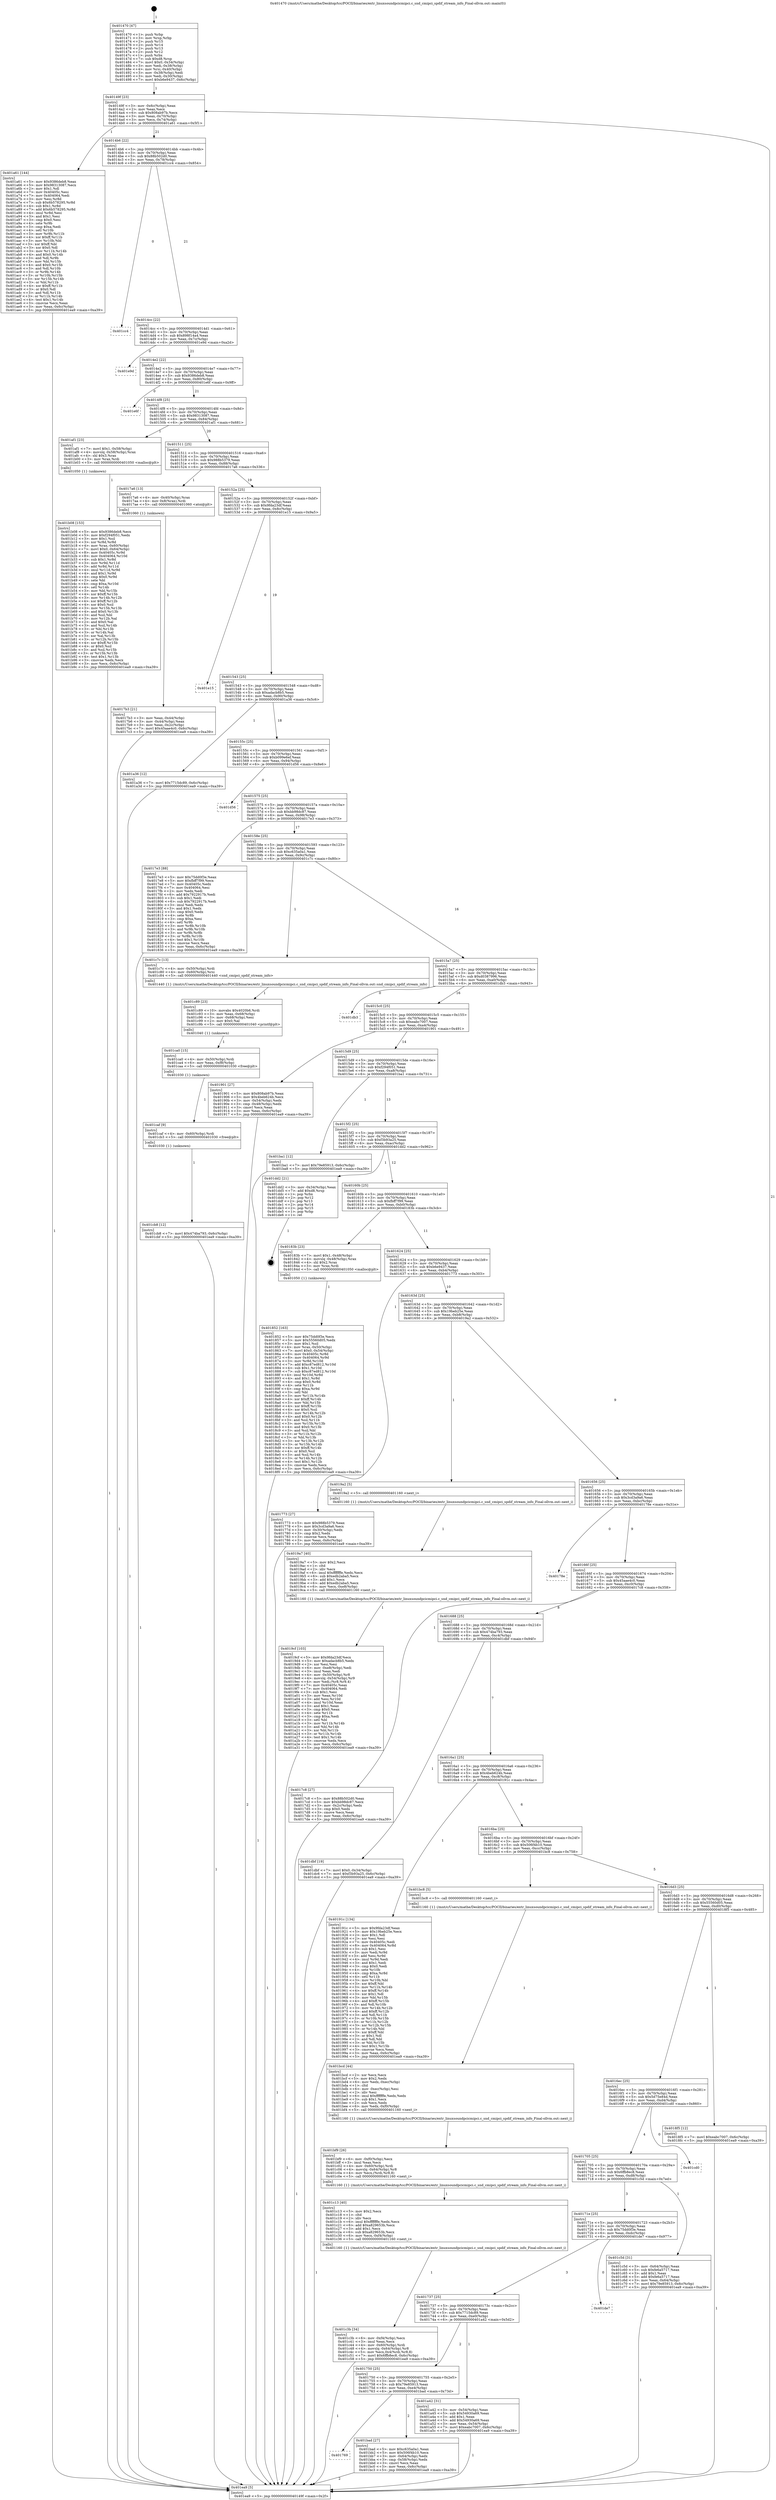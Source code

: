 digraph "0x401470" {
  label = "0x401470 (/mnt/c/Users/mathe/Desktop/tcc/POCII/binaries/extr_linuxsoundpcicmipci.c_snd_cmipci_spdif_stream_info_Final-ollvm.out::main(0))"
  labelloc = "t"
  node[shape=record]

  Entry [label="",width=0.3,height=0.3,shape=circle,fillcolor=black,style=filled]
  "0x40149f" [label="{
     0x40149f [23]\l
     | [instrs]\l
     &nbsp;&nbsp;0x40149f \<+3\>: mov -0x6c(%rbp),%eax\l
     &nbsp;&nbsp;0x4014a2 \<+2\>: mov %eax,%ecx\l
     &nbsp;&nbsp;0x4014a4 \<+6\>: sub $0x808ab97b,%ecx\l
     &nbsp;&nbsp;0x4014aa \<+3\>: mov %eax,-0x70(%rbp)\l
     &nbsp;&nbsp;0x4014ad \<+3\>: mov %ecx,-0x74(%rbp)\l
     &nbsp;&nbsp;0x4014b0 \<+6\>: je 0000000000401a61 \<main+0x5f1\>\l
  }"]
  "0x401a61" [label="{
     0x401a61 [144]\l
     | [instrs]\l
     &nbsp;&nbsp;0x401a61 \<+5\>: mov $0x9386deb8,%eax\l
     &nbsp;&nbsp;0x401a66 \<+5\>: mov $0x98313087,%ecx\l
     &nbsp;&nbsp;0x401a6b \<+2\>: mov $0x1,%dl\l
     &nbsp;&nbsp;0x401a6d \<+7\>: mov 0x40405c,%esi\l
     &nbsp;&nbsp;0x401a74 \<+7\>: mov 0x404064,%edi\l
     &nbsp;&nbsp;0x401a7b \<+3\>: mov %esi,%r8d\l
     &nbsp;&nbsp;0x401a7e \<+7\>: sub $0x6b578295,%r8d\l
     &nbsp;&nbsp;0x401a85 \<+4\>: sub $0x1,%r8d\l
     &nbsp;&nbsp;0x401a89 \<+7\>: add $0x6b578295,%r8d\l
     &nbsp;&nbsp;0x401a90 \<+4\>: imul %r8d,%esi\l
     &nbsp;&nbsp;0x401a94 \<+3\>: and $0x1,%esi\l
     &nbsp;&nbsp;0x401a97 \<+3\>: cmp $0x0,%esi\l
     &nbsp;&nbsp;0x401a9a \<+4\>: sete %r9b\l
     &nbsp;&nbsp;0x401a9e \<+3\>: cmp $0xa,%edi\l
     &nbsp;&nbsp;0x401aa1 \<+4\>: setl %r10b\l
     &nbsp;&nbsp;0x401aa5 \<+3\>: mov %r9b,%r11b\l
     &nbsp;&nbsp;0x401aa8 \<+4\>: xor $0xff,%r11b\l
     &nbsp;&nbsp;0x401aac \<+3\>: mov %r10b,%bl\l
     &nbsp;&nbsp;0x401aaf \<+3\>: xor $0xff,%bl\l
     &nbsp;&nbsp;0x401ab2 \<+3\>: xor $0x0,%dl\l
     &nbsp;&nbsp;0x401ab5 \<+3\>: mov %r11b,%r14b\l
     &nbsp;&nbsp;0x401ab8 \<+4\>: and $0x0,%r14b\l
     &nbsp;&nbsp;0x401abc \<+3\>: and %dl,%r9b\l
     &nbsp;&nbsp;0x401abf \<+3\>: mov %bl,%r15b\l
     &nbsp;&nbsp;0x401ac2 \<+4\>: and $0x0,%r15b\l
     &nbsp;&nbsp;0x401ac6 \<+3\>: and %dl,%r10b\l
     &nbsp;&nbsp;0x401ac9 \<+3\>: or %r9b,%r14b\l
     &nbsp;&nbsp;0x401acc \<+3\>: or %r10b,%r15b\l
     &nbsp;&nbsp;0x401acf \<+3\>: xor %r15b,%r14b\l
     &nbsp;&nbsp;0x401ad2 \<+3\>: or %bl,%r11b\l
     &nbsp;&nbsp;0x401ad5 \<+4\>: xor $0xff,%r11b\l
     &nbsp;&nbsp;0x401ad9 \<+3\>: or $0x0,%dl\l
     &nbsp;&nbsp;0x401adc \<+3\>: and %dl,%r11b\l
     &nbsp;&nbsp;0x401adf \<+3\>: or %r11b,%r14b\l
     &nbsp;&nbsp;0x401ae2 \<+4\>: test $0x1,%r14b\l
     &nbsp;&nbsp;0x401ae6 \<+3\>: cmovne %ecx,%eax\l
     &nbsp;&nbsp;0x401ae9 \<+3\>: mov %eax,-0x6c(%rbp)\l
     &nbsp;&nbsp;0x401aec \<+5\>: jmp 0000000000401ea9 \<main+0xa39\>\l
  }"]
  "0x4014b6" [label="{
     0x4014b6 [22]\l
     | [instrs]\l
     &nbsp;&nbsp;0x4014b6 \<+5\>: jmp 00000000004014bb \<main+0x4b\>\l
     &nbsp;&nbsp;0x4014bb \<+3\>: mov -0x70(%rbp),%eax\l
     &nbsp;&nbsp;0x4014be \<+5\>: sub $0x88b502d0,%eax\l
     &nbsp;&nbsp;0x4014c3 \<+3\>: mov %eax,-0x78(%rbp)\l
     &nbsp;&nbsp;0x4014c6 \<+6\>: je 0000000000401cc4 \<main+0x854\>\l
  }"]
  Exit [label="",width=0.3,height=0.3,shape=circle,fillcolor=black,style=filled,peripheries=2]
  "0x401cc4" [label="{
     0x401cc4\l
  }", style=dashed]
  "0x4014cc" [label="{
     0x4014cc [22]\l
     | [instrs]\l
     &nbsp;&nbsp;0x4014cc \<+5\>: jmp 00000000004014d1 \<main+0x61\>\l
     &nbsp;&nbsp;0x4014d1 \<+3\>: mov -0x70(%rbp),%eax\l
     &nbsp;&nbsp;0x4014d4 \<+5\>: sub $0x898f14a4,%eax\l
     &nbsp;&nbsp;0x4014d9 \<+3\>: mov %eax,-0x7c(%rbp)\l
     &nbsp;&nbsp;0x4014dc \<+6\>: je 0000000000401e9d \<main+0xa2d\>\l
  }"]
  "0x401cb8" [label="{
     0x401cb8 [12]\l
     | [instrs]\l
     &nbsp;&nbsp;0x401cb8 \<+7\>: movl $0x474ba793,-0x6c(%rbp)\l
     &nbsp;&nbsp;0x401cbf \<+5\>: jmp 0000000000401ea9 \<main+0xa39\>\l
  }"]
  "0x401e9d" [label="{
     0x401e9d\l
  }", style=dashed]
  "0x4014e2" [label="{
     0x4014e2 [22]\l
     | [instrs]\l
     &nbsp;&nbsp;0x4014e2 \<+5\>: jmp 00000000004014e7 \<main+0x77\>\l
     &nbsp;&nbsp;0x4014e7 \<+3\>: mov -0x70(%rbp),%eax\l
     &nbsp;&nbsp;0x4014ea \<+5\>: sub $0x9386deb8,%eax\l
     &nbsp;&nbsp;0x4014ef \<+3\>: mov %eax,-0x80(%rbp)\l
     &nbsp;&nbsp;0x4014f2 \<+6\>: je 0000000000401e6f \<main+0x9ff\>\l
  }"]
  "0x401caf" [label="{
     0x401caf [9]\l
     | [instrs]\l
     &nbsp;&nbsp;0x401caf \<+4\>: mov -0x60(%rbp),%rdi\l
     &nbsp;&nbsp;0x401cb3 \<+5\>: call 0000000000401030 \<free@plt\>\l
     | [calls]\l
     &nbsp;&nbsp;0x401030 \{1\} (unknown)\l
  }"]
  "0x401e6f" [label="{
     0x401e6f\l
  }", style=dashed]
  "0x4014f8" [label="{
     0x4014f8 [25]\l
     | [instrs]\l
     &nbsp;&nbsp;0x4014f8 \<+5\>: jmp 00000000004014fd \<main+0x8d\>\l
     &nbsp;&nbsp;0x4014fd \<+3\>: mov -0x70(%rbp),%eax\l
     &nbsp;&nbsp;0x401500 \<+5\>: sub $0x98313087,%eax\l
     &nbsp;&nbsp;0x401505 \<+6\>: mov %eax,-0x84(%rbp)\l
     &nbsp;&nbsp;0x40150b \<+6\>: je 0000000000401af1 \<main+0x681\>\l
  }"]
  "0x401ca0" [label="{
     0x401ca0 [15]\l
     | [instrs]\l
     &nbsp;&nbsp;0x401ca0 \<+4\>: mov -0x50(%rbp),%rdi\l
     &nbsp;&nbsp;0x401ca4 \<+6\>: mov %eax,-0xf8(%rbp)\l
     &nbsp;&nbsp;0x401caa \<+5\>: call 0000000000401030 \<free@plt\>\l
     | [calls]\l
     &nbsp;&nbsp;0x401030 \{1\} (unknown)\l
  }"]
  "0x401af1" [label="{
     0x401af1 [23]\l
     | [instrs]\l
     &nbsp;&nbsp;0x401af1 \<+7\>: movl $0x1,-0x58(%rbp)\l
     &nbsp;&nbsp;0x401af8 \<+4\>: movslq -0x58(%rbp),%rax\l
     &nbsp;&nbsp;0x401afc \<+4\>: shl $0x3,%rax\l
     &nbsp;&nbsp;0x401b00 \<+3\>: mov %rax,%rdi\l
     &nbsp;&nbsp;0x401b03 \<+5\>: call 0000000000401050 \<malloc@plt\>\l
     | [calls]\l
     &nbsp;&nbsp;0x401050 \{1\} (unknown)\l
  }"]
  "0x401511" [label="{
     0x401511 [25]\l
     | [instrs]\l
     &nbsp;&nbsp;0x401511 \<+5\>: jmp 0000000000401516 \<main+0xa6\>\l
     &nbsp;&nbsp;0x401516 \<+3\>: mov -0x70(%rbp),%eax\l
     &nbsp;&nbsp;0x401519 \<+5\>: sub $0x988b5379,%eax\l
     &nbsp;&nbsp;0x40151e \<+6\>: mov %eax,-0x88(%rbp)\l
     &nbsp;&nbsp;0x401524 \<+6\>: je 00000000004017a6 \<main+0x336\>\l
  }"]
  "0x401c89" [label="{
     0x401c89 [23]\l
     | [instrs]\l
     &nbsp;&nbsp;0x401c89 \<+10\>: movabs $0x4020b6,%rdi\l
     &nbsp;&nbsp;0x401c93 \<+3\>: mov %eax,-0x68(%rbp)\l
     &nbsp;&nbsp;0x401c96 \<+3\>: mov -0x68(%rbp),%esi\l
     &nbsp;&nbsp;0x401c99 \<+2\>: mov $0x0,%al\l
     &nbsp;&nbsp;0x401c9b \<+5\>: call 0000000000401040 \<printf@plt\>\l
     | [calls]\l
     &nbsp;&nbsp;0x401040 \{1\} (unknown)\l
  }"]
  "0x4017a6" [label="{
     0x4017a6 [13]\l
     | [instrs]\l
     &nbsp;&nbsp;0x4017a6 \<+4\>: mov -0x40(%rbp),%rax\l
     &nbsp;&nbsp;0x4017aa \<+4\>: mov 0x8(%rax),%rdi\l
     &nbsp;&nbsp;0x4017ae \<+5\>: call 0000000000401060 \<atoi@plt\>\l
     | [calls]\l
     &nbsp;&nbsp;0x401060 \{1\} (unknown)\l
  }"]
  "0x40152a" [label="{
     0x40152a [25]\l
     | [instrs]\l
     &nbsp;&nbsp;0x40152a \<+5\>: jmp 000000000040152f \<main+0xbf\>\l
     &nbsp;&nbsp;0x40152f \<+3\>: mov -0x70(%rbp),%eax\l
     &nbsp;&nbsp;0x401532 \<+5\>: sub $0x9fda23df,%eax\l
     &nbsp;&nbsp;0x401537 \<+6\>: mov %eax,-0x8c(%rbp)\l
     &nbsp;&nbsp;0x40153d \<+6\>: je 0000000000401e15 \<main+0x9a5\>\l
  }"]
  "0x401c3b" [label="{
     0x401c3b [34]\l
     | [instrs]\l
     &nbsp;&nbsp;0x401c3b \<+6\>: mov -0xf4(%rbp),%ecx\l
     &nbsp;&nbsp;0x401c41 \<+3\>: imul %eax,%ecx\l
     &nbsp;&nbsp;0x401c44 \<+4\>: mov -0x60(%rbp),%rdi\l
     &nbsp;&nbsp;0x401c48 \<+4\>: movslq -0x64(%rbp),%r8\l
     &nbsp;&nbsp;0x401c4c \<+5\>: mov %ecx,0x4(%rdi,%r8,8)\l
     &nbsp;&nbsp;0x401c51 \<+7\>: movl $0x6ffb8ec8,-0x6c(%rbp)\l
     &nbsp;&nbsp;0x401c58 \<+5\>: jmp 0000000000401ea9 \<main+0xa39\>\l
  }"]
  "0x401e15" [label="{
     0x401e15\l
  }", style=dashed]
  "0x401543" [label="{
     0x401543 [25]\l
     | [instrs]\l
     &nbsp;&nbsp;0x401543 \<+5\>: jmp 0000000000401548 \<main+0xd8\>\l
     &nbsp;&nbsp;0x401548 \<+3\>: mov -0x70(%rbp),%eax\l
     &nbsp;&nbsp;0x40154b \<+5\>: sub $0xadacb8b5,%eax\l
     &nbsp;&nbsp;0x401550 \<+6\>: mov %eax,-0x90(%rbp)\l
     &nbsp;&nbsp;0x401556 \<+6\>: je 0000000000401a36 \<main+0x5c6\>\l
  }"]
  "0x401c13" [label="{
     0x401c13 [40]\l
     | [instrs]\l
     &nbsp;&nbsp;0x401c13 \<+5\>: mov $0x2,%ecx\l
     &nbsp;&nbsp;0x401c18 \<+1\>: cltd\l
     &nbsp;&nbsp;0x401c19 \<+2\>: idiv %ecx\l
     &nbsp;&nbsp;0x401c1b \<+6\>: imul $0xfffffffe,%edx,%ecx\l
     &nbsp;&nbsp;0x401c21 \<+6\>: add $0xa829653b,%ecx\l
     &nbsp;&nbsp;0x401c27 \<+3\>: add $0x1,%ecx\l
     &nbsp;&nbsp;0x401c2a \<+6\>: sub $0xa829653b,%ecx\l
     &nbsp;&nbsp;0x401c30 \<+6\>: mov %ecx,-0xf4(%rbp)\l
     &nbsp;&nbsp;0x401c36 \<+5\>: call 0000000000401160 \<next_i\>\l
     | [calls]\l
     &nbsp;&nbsp;0x401160 \{1\} (/mnt/c/Users/mathe/Desktop/tcc/POCII/binaries/extr_linuxsoundpcicmipci.c_snd_cmipci_spdif_stream_info_Final-ollvm.out::next_i)\l
  }"]
  "0x401a36" [label="{
     0x401a36 [12]\l
     | [instrs]\l
     &nbsp;&nbsp;0x401a36 \<+7\>: movl $0x7715dc89,-0x6c(%rbp)\l
     &nbsp;&nbsp;0x401a3d \<+5\>: jmp 0000000000401ea9 \<main+0xa39\>\l
  }"]
  "0x40155c" [label="{
     0x40155c [25]\l
     | [instrs]\l
     &nbsp;&nbsp;0x40155c \<+5\>: jmp 0000000000401561 \<main+0xf1\>\l
     &nbsp;&nbsp;0x401561 \<+3\>: mov -0x70(%rbp),%eax\l
     &nbsp;&nbsp;0x401564 \<+5\>: sub $0xb099e6ef,%eax\l
     &nbsp;&nbsp;0x401569 \<+6\>: mov %eax,-0x94(%rbp)\l
     &nbsp;&nbsp;0x40156f \<+6\>: je 0000000000401d56 \<main+0x8e6\>\l
  }"]
  "0x401bf9" [label="{
     0x401bf9 [26]\l
     | [instrs]\l
     &nbsp;&nbsp;0x401bf9 \<+6\>: mov -0xf0(%rbp),%ecx\l
     &nbsp;&nbsp;0x401bff \<+3\>: imul %eax,%ecx\l
     &nbsp;&nbsp;0x401c02 \<+4\>: mov -0x60(%rbp),%rdi\l
     &nbsp;&nbsp;0x401c06 \<+4\>: movslq -0x64(%rbp),%r8\l
     &nbsp;&nbsp;0x401c0a \<+4\>: mov %ecx,(%rdi,%r8,8)\l
     &nbsp;&nbsp;0x401c0e \<+5\>: call 0000000000401160 \<next_i\>\l
     | [calls]\l
     &nbsp;&nbsp;0x401160 \{1\} (/mnt/c/Users/mathe/Desktop/tcc/POCII/binaries/extr_linuxsoundpcicmipci.c_snd_cmipci_spdif_stream_info_Final-ollvm.out::next_i)\l
  }"]
  "0x401d56" [label="{
     0x401d56\l
  }", style=dashed]
  "0x401575" [label="{
     0x401575 [25]\l
     | [instrs]\l
     &nbsp;&nbsp;0x401575 \<+5\>: jmp 000000000040157a \<main+0x10a\>\l
     &nbsp;&nbsp;0x40157a \<+3\>: mov -0x70(%rbp),%eax\l
     &nbsp;&nbsp;0x40157d \<+5\>: sub $0xbb98dc87,%eax\l
     &nbsp;&nbsp;0x401582 \<+6\>: mov %eax,-0x98(%rbp)\l
     &nbsp;&nbsp;0x401588 \<+6\>: je 00000000004017e3 \<main+0x373\>\l
  }"]
  "0x401bcd" [label="{
     0x401bcd [44]\l
     | [instrs]\l
     &nbsp;&nbsp;0x401bcd \<+2\>: xor %ecx,%ecx\l
     &nbsp;&nbsp;0x401bcf \<+5\>: mov $0x2,%edx\l
     &nbsp;&nbsp;0x401bd4 \<+6\>: mov %edx,-0xec(%rbp)\l
     &nbsp;&nbsp;0x401bda \<+1\>: cltd\l
     &nbsp;&nbsp;0x401bdb \<+6\>: mov -0xec(%rbp),%esi\l
     &nbsp;&nbsp;0x401be1 \<+2\>: idiv %esi\l
     &nbsp;&nbsp;0x401be3 \<+6\>: imul $0xfffffffe,%edx,%edx\l
     &nbsp;&nbsp;0x401be9 \<+3\>: sub $0x1,%ecx\l
     &nbsp;&nbsp;0x401bec \<+2\>: sub %ecx,%edx\l
     &nbsp;&nbsp;0x401bee \<+6\>: mov %edx,-0xf0(%rbp)\l
     &nbsp;&nbsp;0x401bf4 \<+5\>: call 0000000000401160 \<next_i\>\l
     | [calls]\l
     &nbsp;&nbsp;0x401160 \{1\} (/mnt/c/Users/mathe/Desktop/tcc/POCII/binaries/extr_linuxsoundpcicmipci.c_snd_cmipci_spdif_stream_info_Final-ollvm.out::next_i)\l
  }"]
  "0x4017e3" [label="{
     0x4017e3 [88]\l
     | [instrs]\l
     &nbsp;&nbsp;0x4017e3 \<+5\>: mov $0x75dd0f3e,%eax\l
     &nbsp;&nbsp;0x4017e8 \<+5\>: mov $0xfbff7f99,%ecx\l
     &nbsp;&nbsp;0x4017ed \<+7\>: mov 0x40405c,%edx\l
     &nbsp;&nbsp;0x4017f4 \<+7\>: mov 0x404064,%esi\l
     &nbsp;&nbsp;0x4017fb \<+2\>: mov %edx,%edi\l
     &nbsp;&nbsp;0x4017fd \<+6\>: add $0x7922917b,%edi\l
     &nbsp;&nbsp;0x401803 \<+3\>: sub $0x1,%edi\l
     &nbsp;&nbsp;0x401806 \<+6\>: sub $0x7922917b,%edi\l
     &nbsp;&nbsp;0x40180c \<+3\>: imul %edi,%edx\l
     &nbsp;&nbsp;0x40180f \<+3\>: and $0x1,%edx\l
     &nbsp;&nbsp;0x401812 \<+3\>: cmp $0x0,%edx\l
     &nbsp;&nbsp;0x401815 \<+4\>: sete %r8b\l
     &nbsp;&nbsp;0x401819 \<+3\>: cmp $0xa,%esi\l
     &nbsp;&nbsp;0x40181c \<+4\>: setl %r9b\l
     &nbsp;&nbsp;0x401820 \<+3\>: mov %r8b,%r10b\l
     &nbsp;&nbsp;0x401823 \<+3\>: and %r9b,%r10b\l
     &nbsp;&nbsp;0x401826 \<+3\>: xor %r9b,%r8b\l
     &nbsp;&nbsp;0x401829 \<+3\>: or %r8b,%r10b\l
     &nbsp;&nbsp;0x40182c \<+4\>: test $0x1,%r10b\l
     &nbsp;&nbsp;0x401830 \<+3\>: cmovne %ecx,%eax\l
     &nbsp;&nbsp;0x401833 \<+3\>: mov %eax,-0x6c(%rbp)\l
     &nbsp;&nbsp;0x401836 \<+5\>: jmp 0000000000401ea9 \<main+0xa39\>\l
  }"]
  "0x40158e" [label="{
     0x40158e [25]\l
     | [instrs]\l
     &nbsp;&nbsp;0x40158e \<+5\>: jmp 0000000000401593 \<main+0x123\>\l
     &nbsp;&nbsp;0x401593 \<+3\>: mov -0x70(%rbp),%eax\l
     &nbsp;&nbsp;0x401596 \<+5\>: sub $0xc635a0a1,%eax\l
     &nbsp;&nbsp;0x40159b \<+6\>: mov %eax,-0x9c(%rbp)\l
     &nbsp;&nbsp;0x4015a1 \<+6\>: je 0000000000401c7c \<main+0x80c\>\l
  }"]
  "0x401769" [label="{
     0x401769\l
  }", style=dashed]
  "0x401c7c" [label="{
     0x401c7c [13]\l
     | [instrs]\l
     &nbsp;&nbsp;0x401c7c \<+4\>: mov -0x50(%rbp),%rdi\l
     &nbsp;&nbsp;0x401c80 \<+4\>: mov -0x60(%rbp),%rsi\l
     &nbsp;&nbsp;0x401c84 \<+5\>: call 0000000000401440 \<snd_cmipci_spdif_stream_info\>\l
     | [calls]\l
     &nbsp;&nbsp;0x401440 \{1\} (/mnt/c/Users/mathe/Desktop/tcc/POCII/binaries/extr_linuxsoundpcicmipci.c_snd_cmipci_spdif_stream_info_Final-ollvm.out::snd_cmipci_spdif_stream_info)\l
  }"]
  "0x4015a7" [label="{
     0x4015a7 [25]\l
     | [instrs]\l
     &nbsp;&nbsp;0x4015a7 \<+5\>: jmp 00000000004015ac \<main+0x13c\>\l
     &nbsp;&nbsp;0x4015ac \<+3\>: mov -0x70(%rbp),%eax\l
     &nbsp;&nbsp;0x4015af \<+5\>: sub $0xd0387996,%eax\l
     &nbsp;&nbsp;0x4015b4 \<+6\>: mov %eax,-0xa0(%rbp)\l
     &nbsp;&nbsp;0x4015ba \<+6\>: je 0000000000401db3 \<main+0x943\>\l
  }"]
  "0x401bad" [label="{
     0x401bad [27]\l
     | [instrs]\l
     &nbsp;&nbsp;0x401bad \<+5\>: mov $0xc635a0a1,%eax\l
     &nbsp;&nbsp;0x401bb2 \<+5\>: mov $0x506f4b10,%ecx\l
     &nbsp;&nbsp;0x401bb7 \<+3\>: mov -0x64(%rbp),%edx\l
     &nbsp;&nbsp;0x401bba \<+3\>: cmp -0x58(%rbp),%edx\l
     &nbsp;&nbsp;0x401bbd \<+3\>: cmovl %ecx,%eax\l
     &nbsp;&nbsp;0x401bc0 \<+3\>: mov %eax,-0x6c(%rbp)\l
     &nbsp;&nbsp;0x401bc3 \<+5\>: jmp 0000000000401ea9 \<main+0xa39\>\l
  }"]
  "0x401db3" [label="{
     0x401db3\l
  }", style=dashed]
  "0x4015c0" [label="{
     0x4015c0 [25]\l
     | [instrs]\l
     &nbsp;&nbsp;0x4015c0 \<+5\>: jmp 00000000004015c5 \<main+0x155\>\l
     &nbsp;&nbsp;0x4015c5 \<+3\>: mov -0x70(%rbp),%eax\l
     &nbsp;&nbsp;0x4015c8 \<+5\>: sub $0xeabc7007,%eax\l
     &nbsp;&nbsp;0x4015cd \<+6\>: mov %eax,-0xa4(%rbp)\l
     &nbsp;&nbsp;0x4015d3 \<+6\>: je 0000000000401901 \<main+0x491\>\l
  }"]
  "0x401b08" [label="{
     0x401b08 [153]\l
     | [instrs]\l
     &nbsp;&nbsp;0x401b08 \<+5\>: mov $0x9386deb8,%ecx\l
     &nbsp;&nbsp;0x401b0d \<+5\>: mov $0xf294f051,%edx\l
     &nbsp;&nbsp;0x401b12 \<+3\>: mov $0x1,%sil\l
     &nbsp;&nbsp;0x401b15 \<+3\>: xor %r8d,%r8d\l
     &nbsp;&nbsp;0x401b18 \<+4\>: mov %rax,-0x60(%rbp)\l
     &nbsp;&nbsp;0x401b1c \<+7\>: movl $0x0,-0x64(%rbp)\l
     &nbsp;&nbsp;0x401b23 \<+8\>: mov 0x40405c,%r9d\l
     &nbsp;&nbsp;0x401b2b \<+8\>: mov 0x404064,%r10d\l
     &nbsp;&nbsp;0x401b33 \<+4\>: sub $0x1,%r8d\l
     &nbsp;&nbsp;0x401b37 \<+3\>: mov %r9d,%r11d\l
     &nbsp;&nbsp;0x401b3a \<+3\>: add %r8d,%r11d\l
     &nbsp;&nbsp;0x401b3d \<+4\>: imul %r11d,%r9d\l
     &nbsp;&nbsp;0x401b41 \<+4\>: and $0x1,%r9d\l
     &nbsp;&nbsp;0x401b45 \<+4\>: cmp $0x0,%r9d\l
     &nbsp;&nbsp;0x401b49 \<+3\>: sete %bl\l
     &nbsp;&nbsp;0x401b4c \<+4\>: cmp $0xa,%r10d\l
     &nbsp;&nbsp;0x401b50 \<+4\>: setl %r14b\l
     &nbsp;&nbsp;0x401b54 \<+3\>: mov %bl,%r15b\l
     &nbsp;&nbsp;0x401b57 \<+4\>: xor $0xff,%r15b\l
     &nbsp;&nbsp;0x401b5b \<+3\>: mov %r14b,%r12b\l
     &nbsp;&nbsp;0x401b5e \<+4\>: xor $0xff,%r12b\l
     &nbsp;&nbsp;0x401b62 \<+4\>: xor $0x0,%sil\l
     &nbsp;&nbsp;0x401b66 \<+3\>: mov %r15b,%r13b\l
     &nbsp;&nbsp;0x401b69 \<+4\>: and $0x0,%r13b\l
     &nbsp;&nbsp;0x401b6d \<+3\>: and %sil,%bl\l
     &nbsp;&nbsp;0x401b70 \<+3\>: mov %r12b,%al\l
     &nbsp;&nbsp;0x401b73 \<+2\>: and $0x0,%al\l
     &nbsp;&nbsp;0x401b75 \<+3\>: and %sil,%r14b\l
     &nbsp;&nbsp;0x401b78 \<+3\>: or %bl,%r13b\l
     &nbsp;&nbsp;0x401b7b \<+3\>: or %r14b,%al\l
     &nbsp;&nbsp;0x401b7e \<+3\>: xor %al,%r13b\l
     &nbsp;&nbsp;0x401b81 \<+3\>: or %r12b,%r15b\l
     &nbsp;&nbsp;0x401b84 \<+4\>: xor $0xff,%r15b\l
     &nbsp;&nbsp;0x401b88 \<+4\>: or $0x0,%sil\l
     &nbsp;&nbsp;0x401b8c \<+3\>: and %sil,%r15b\l
     &nbsp;&nbsp;0x401b8f \<+3\>: or %r15b,%r13b\l
     &nbsp;&nbsp;0x401b92 \<+4\>: test $0x1,%r13b\l
     &nbsp;&nbsp;0x401b96 \<+3\>: cmovne %edx,%ecx\l
     &nbsp;&nbsp;0x401b99 \<+3\>: mov %ecx,-0x6c(%rbp)\l
     &nbsp;&nbsp;0x401b9c \<+5\>: jmp 0000000000401ea9 \<main+0xa39\>\l
  }"]
  "0x401901" [label="{
     0x401901 [27]\l
     | [instrs]\l
     &nbsp;&nbsp;0x401901 \<+5\>: mov $0x808ab97b,%eax\l
     &nbsp;&nbsp;0x401906 \<+5\>: mov $0x4beb624b,%ecx\l
     &nbsp;&nbsp;0x40190b \<+3\>: mov -0x54(%rbp),%edx\l
     &nbsp;&nbsp;0x40190e \<+3\>: cmp -0x48(%rbp),%edx\l
     &nbsp;&nbsp;0x401911 \<+3\>: cmovl %ecx,%eax\l
     &nbsp;&nbsp;0x401914 \<+3\>: mov %eax,-0x6c(%rbp)\l
     &nbsp;&nbsp;0x401917 \<+5\>: jmp 0000000000401ea9 \<main+0xa39\>\l
  }"]
  "0x4015d9" [label="{
     0x4015d9 [25]\l
     | [instrs]\l
     &nbsp;&nbsp;0x4015d9 \<+5\>: jmp 00000000004015de \<main+0x16e\>\l
     &nbsp;&nbsp;0x4015de \<+3\>: mov -0x70(%rbp),%eax\l
     &nbsp;&nbsp;0x4015e1 \<+5\>: sub $0xf294f051,%eax\l
     &nbsp;&nbsp;0x4015e6 \<+6\>: mov %eax,-0xa8(%rbp)\l
     &nbsp;&nbsp;0x4015ec \<+6\>: je 0000000000401ba1 \<main+0x731\>\l
  }"]
  "0x401750" [label="{
     0x401750 [25]\l
     | [instrs]\l
     &nbsp;&nbsp;0x401750 \<+5\>: jmp 0000000000401755 \<main+0x2e5\>\l
     &nbsp;&nbsp;0x401755 \<+3\>: mov -0x70(%rbp),%eax\l
     &nbsp;&nbsp;0x401758 \<+5\>: sub $0x79e85913,%eax\l
     &nbsp;&nbsp;0x40175d \<+6\>: mov %eax,-0xe4(%rbp)\l
     &nbsp;&nbsp;0x401763 \<+6\>: je 0000000000401bad \<main+0x73d\>\l
  }"]
  "0x401ba1" [label="{
     0x401ba1 [12]\l
     | [instrs]\l
     &nbsp;&nbsp;0x401ba1 \<+7\>: movl $0x79e85913,-0x6c(%rbp)\l
     &nbsp;&nbsp;0x401ba8 \<+5\>: jmp 0000000000401ea9 \<main+0xa39\>\l
  }"]
  "0x4015f2" [label="{
     0x4015f2 [25]\l
     | [instrs]\l
     &nbsp;&nbsp;0x4015f2 \<+5\>: jmp 00000000004015f7 \<main+0x187\>\l
     &nbsp;&nbsp;0x4015f7 \<+3\>: mov -0x70(%rbp),%eax\l
     &nbsp;&nbsp;0x4015fa \<+5\>: sub $0xf3b93a25,%eax\l
     &nbsp;&nbsp;0x4015ff \<+6\>: mov %eax,-0xac(%rbp)\l
     &nbsp;&nbsp;0x401605 \<+6\>: je 0000000000401dd2 \<main+0x962\>\l
  }"]
  "0x401a42" [label="{
     0x401a42 [31]\l
     | [instrs]\l
     &nbsp;&nbsp;0x401a42 \<+3\>: mov -0x54(%rbp),%eax\l
     &nbsp;&nbsp;0x401a45 \<+5\>: sub $0x54930a69,%eax\l
     &nbsp;&nbsp;0x401a4a \<+3\>: add $0x1,%eax\l
     &nbsp;&nbsp;0x401a4d \<+5\>: add $0x54930a69,%eax\l
     &nbsp;&nbsp;0x401a52 \<+3\>: mov %eax,-0x54(%rbp)\l
     &nbsp;&nbsp;0x401a55 \<+7\>: movl $0xeabc7007,-0x6c(%rbp)\l
     &nbsp;&nbsp;0x401a5c \<+5\>: jmp 0000000000401ea9 \<main+0xa39\>\l
  }"]
  "0x401dd2" [label="{
     0x401dd2 [21]\l
     | [instrs]\l
     &nbsp;&nbsp;0x401dd2 \<+3\>: mov -0x34(%rbp),%eax\l
     &nbsp;&nbsp;0x401dd5 \<+7\>: add $0xd8,%rsp\l
     &nbsp;&nbsp;0x401ddc \<+1\>: pop %rbx\l
     &nbsp;&nbsp;0x401ddd \<+2\>: pop %r12\l
     &nbsp;&nbsp;0x401ddf \<+2\>: pop %r13\l
     &nbsp;&nbsp;0x401de1 \<+2\>: pop %r14\l
     &nbsp;&nbsp;0x401de3 \<+2\>: pop %r15\l
     &nbsp;&nbsp;0x401de5 \<+1\>: pop %rbp\l
     &nbsp;&nbsp;0x401de6 \<+1\>: ret\l
  }"]
  "0x40160b" [label="{
     0x40160b [25]\l
     | [instrs]\l
     &nbsp;&nbsp;0x40160b \<+5\>: jmp 0000000000401610 \<main+0x1a0\>\l
     &nbsp;&nbsp;0x401610 \<+3\>: mov -0x70(%rbp),%eax\l
     &nbsp;&nbsp;0x401613 \<+5\>: sub $0xfbff7f99,%eax\l
     &nbsp;&nbsp;0x401618 \<+6\>: mov %eax,-0xb0(%rbp)\l
     &nbsp;&nbsp;0x40161e \<+6\>: je 000000000040183b \<main+0x3cb\>\l
  }"]
  "0x401737" [label="{
     0x401737 [25]\l
     | [instrs]\l
     &nbsp;&nbsp;0x401737 \<+5\>: jmp 000000000040173c \<main+0x2cc\>\l
     &nbsp;&nbsp;0x40173c \<+3\>: mov -0x70(%rbp),%eax\l
     &nbsp;&nbsp;0x40173f \<+5\>: sub $0x7715dc89,%eax\l
     &nbsp;&nbsp;0x401744 \<+6\>: mov %eax,-0xe0(%rbp)\l
     &nbsp;&nbsp;0x40174a \<+6\>: je 0000000000401a42 \<main+0x5d2\>\l
  }"]
  "0x40183b" [label="{
     0x40183b [23]\l
     | [instrs]\l
     &nbsp;&nbsp;0x40183b \<+7\>: movl $0x1,-0x48(%rbp)\l
     &nbsp;&nbsp;0x401842 \<+4\>: movslq -0x48(%rbp),%rax\l
     &nbsp;&nbsp;0x401846 \<+4\>: shl $0x2,%rax\l
     &nbsp;&nbsp;0x40184a \<+3\>: mov %rax,%rdi\l
     &nbsp;&nbsp;0x40184d \<+5\>: call 0000000000401050 \<malloc@plt\>\l
     | [calls]\l
     &nbsp;&nbsp;0x401050 \{1\} (unknown)\l
  }"]
  "0x401624" [label="{
     0x401624 [25]\l
     | [instrs]\l
     &nbsp;&nbsp;0x401624 \<+5\>: jmp 0000000000401629 \<main+0x1b9\>\l
     &nbsp;&nbsp;0x401629 \<+3\>: mov -0x70(%rbp),%eax\l
     &nbsp;&nbsp;0x40162c \<+5\>: sub $0xb6e9437,%eax\l
     &nbsp;&nbsp;0x401631 \<+6\>: mov %eax,-0xb4(%rbp)\l
     &nbsp;&nbsp;0x401637 \<+6\>: je 0000000000401773 \<main+0x303\>\l
  }"]
  "0x401de7" [label="{
     0x401de7\l
  }", style=dashed]
  "0x401773" [label="{
     0x401773 [27]\l
     | [instrs]\l
     &nbsp;&nbsp;0x401773 \<+5\>: mov $0x988b5379,%eax\l
     &nbsp;&nbsp;0x401778 \<+5\>: mov $0x3cd3a9a6,%ecx\l
     &nbsp;&nbsp;0x40177d \<+3\>: mov -0x30(%rbp),%edx\l
     &nbsp;&nbsp;0x401780 \<+3\>: cmp $0x2,%edx\l
     &nbsp;&nbsp;0x401783 \<+3\>: cmovne %ecx,%eax\l
     &nbsp;&nbsp;0x401786 \<+3\>: mov %eax,-0x6c(%rbp)\l
     &nbsp;&nbsp;0x401789 \<+5\>: jmp 0000000000401ea9 \<main+0xa39\>\l
  }"]
  "0x40163d" [label="{
     0x40163d [25]\l
     | [instrs]\l
     &nbsp;&nbsp;0x40163d \<+5\>: jmp 0000000000401642 \<main+0x1d2\>\l
     &nbsp;&nbsp;0x401642 \<+3\>: mov -0x70(%rbp),%eax\l
     &nbsp;&nbsp;0x401645 \<+5\>: sub $0x19beb25e,%eax\l
     &nbsp;&nbsp;0x40164a \<+6\>: mov %eax,-0xb8(%rbp)\l
     &nbsp;&nbsp;0x401650 \<+6\>: je 00000000004019a2 \<main+0x532\>\l
  }"]
  "0x401ea9" [label="{
     0x401ea9 [5]\l
     | [instrs]\l
     &nbsp;&nbsp;0x401ea9 \<+5\>: jmp 000000000040149f \<main+0x2f\>\l
  }"]
  "0x401470" [label="{
     0x401470 [47]\l
     | [instrs]\l
     &nbsp;&nbsp;0x401470 \<+1\>: push %rbp\l
     &nbsp;&nbsp;0x401471 \<+3\>: mov %rsp,%rbp\l
     &nbsp;&nbsp;0x401474 \<+2\>: push %r15\l
     &nbsp;&nbsp;0x401476 \<+2\>: push %r14\l
     &nbsp;&nbsp;0x401478 \<+2\>: push %r13\l
     &nbsp;&nbsp;0x40147a \<+2\>: push %r12\l
     &nbsp;&nbsp;0x40147c \<+1\>: push %rbx\l
     &nbsp;&nbsp;0x40147d \<+7\>: sub $0xd8,%rsp\l
     &nbsp;&nbsp;0x401484 \<+7\>: movl $0x0,-0x34(%rbp)\l
     &nbsp;&nbsp;0x40148b \<+3\>: mov %edi,-0x38(%rbp)\l
     &nbsp;&nbsp;0x40148e \<+4\>: mov %rsi,-0x40(%rbp)\l
     &nbsp;&nbsp;0x401492 \<+3\>: mov -0x38(%rbp),%edi\l
     &nbsp;&nbsp;0x401495 \<+3\>: mov %edi,-0x30(%rbp)\l
     &nbsp;&nbsp;0x401498 \<+7\>: movl $0xb6e9437,-0x6c(%rbp)\l
  }"]
  "0x4017b3" [label="{
     0x4017b3 [21]\l
     | [instrs]\l
     &nbsp;&nbsp;0x4017b3 \<+3\>: mov %eax,-0x44(%rbp)\l
     &nbsp;&nbsp;0x4017b6 \<+3\>: mov -0x44(%rbp),%eax\l
     &nbsp;&nbsp;0x4017b9 \<+3\>: mov %eax,-0x2c(%rbp)\l
     &nbsp;&nbsp;0x4017bc \<+7\>: movl $0x45aae4c0,-0x6c(%rbp)\l
     &nbsp;&nbsp;0x4017c3 \<+5\>: jmp 0000000000401ea9 \<main+0xa39\>\l
  }"]
  "0x40171e" [label="{
     0x40171e [25]\l
     | [instrs]\l
     &nbsp;&nbsp;0x40171e \<+5\>: jmp 0000000000401723 \<main+0x2b3\>\l
     &nbsp;&nbsp;0x401723 \<+3\>: mov -0x70(%rbp),%eax\l
     &nbsp;&nbsp;0x401726 \<+5\>: sub $0x75dd0f3e,%eax\l
     &nbsp;&nbsp;0x40172b \<+6\>: mov %eax,-0xdc(%rbp)\l
     &nbsp;&nbsp;0x401731 \<+6\>: je 0000000000401de7 \<main+0x977\>\l
  }"]
  "0x4019a2" [label="{
     0x4019a2 [5]\l
     | [instrs]\l
     &nbsp;&nbsp;0x4019a2 \<+5\>: call 0000000000401160 \<next_i\>\l
     | [calls]\l
     &nbsp;&nbsp;0x401160 \{1\} (/mnt/c/Users/mathe/Desktop/tcc/POCII/binaries/extr_linuxsoundpcicmipci.c_snd_cmipci_spdif_stream_info_Final-ollvm.out::next_i)\l
  }"]
  "0x401656" [label="{
     0x401656 [25]\l
     | [instrs]\l
     &nbsp;&nbsp;0x401656 \<+5\>: jmp 000000000040165b \<main+0x1eb\>\l
     &nbsp;&nbsp;0x40165b \<+3\>: mov -0x70(%rbp),%eax\l
     &nbsp;&nbsp;0x40165e \<+5\>: sub $0x3cd3a9a6,%eax\l
     &nbsp;&nbsp;0x401663 \<+6\>: mov %eax,-0xbc(%rbp)\l
     &nbsp;&nbsp;0x401669 \<+6\>: je 000000000040178e \<main+0x31e\>\l
  }"]
  "0x401c5d" [label="{
     0x401c5d [31]\l
     | [instrs]\l
     &nbsp;&nbsp;0x401c5d \<+3\>: mov -0x64(%rbp),%eax\l
     &nbsp;&nbsp;0x401c60 \<+5\>: sub $0xfe6a5717,%eax\l
     &nbsp;&nbsp;0x401c65 \<+3\>: add $0x1,%eax\l
     &nbsp;&nbsp;0x401c68 \<+5\>: add $0xfe6a5717,%eax\l
     &nbsp;&nbsp;0x401c6d \<+3\>: mov %eax,-0x64(%rbp)\l
     &nbsp;&nbsp;0x401c70 \<+7\>: movl $0x79e85913,-0x6c(%rbp)\l
     &nbsp;&nbsp;0x401c77 \<+5\>: jmp 0000000000401ea9 \<main+0xa39\>\l
  }"]
  "0x40178e" [label="{
     0x40178e\l
  }", style=dashed]
  "0x40166f" [label="{
     0x40166f [25]\l
     | [instrs]\l
     &nbsp;&nbsp;0x40166f \<+5\>: jmp 0000000000401674 \<main+0x204\>\l
     &nbsp;&nbsp;0x401674 \<+3\>: mov -0x70(%rbp),%eax\l
     &nbsp;&nbsp;0x401677 \<+5\>: sub $0x45aae4c0,%eax\l
     &nbsp;&nbsp;0x40167c \<+6\>: mov %eax,-0xc0(%rbp)\l
     &nbsp;&nbsp;0x401682 \<+6\>: je 00000000004017c8 \<main+0x358\>\l
  }"]
  "0x401705" [label="{
     0x401705 [25]\l
     | [instrs]\l
     &nbsp;&nbsp;0x401705 \<+5\>: jmp 000000000040170a \<main+0x29a\>\l
     &nbsp;&nbsp;0x40170a \<+3\>: mov -0x70(%rbp),%eax\l
     &nbsp;&nbsp;0x40170d \<+5\>: sub $0x6ffb8ec8,%eax\l
     &nbsp;&nbsp;0x401712 \<+6\>: mov %eax,-0xd8(%rbp)\l
     &nbsp;&nbsp;0x401718 \<+6\>: je 0000000000401c5d \<main+0x7ed\>\l
  }"]
  "0x4017c8" [label="{
     0x4017c8 [27]\l
     | [instrs]\l
     &nbsp;&nbsp;0x4017c8 \<+5\>: mov $0x88b502d0,%eax\l
     &nbsp;&nbsp;0x4017cd \<+5\>: mov $0xbb98dc87,%ecx\l
     &nbsp;&nbsp;0x4017d2 \<+3\>: mov -0x2c(%rbp),%edx\l
     &nbsp;&nbsp;0x4017d5 \<+3\>: cmp $0x0,%edx\l
     &nbsp;&nbsp;0x4017d8 \<+3\>: cmove %ecx,%eax\l
     &nbsp;&nbsp;0x4017db \<+3\>: mov %eax,-0x6c(%rbp)\l
     &nbsp;&nbsp;0x4017de \<+5\>: jmp 0000000000401ea9 \<main+0xa39\>\l
  }"]
  "0x401688" [label="{
     0x401688 [25]\l
     | [instrs]\l
     &nbsp;&nbsp;0x401688 \<+5\>: jmp 000000000040168d \<main+0x21d\>\l
     &nbsp;&nbsp;0x40168d \<+3\>: mov -0x70(%rbp),%eax\l
     &nbsp;&nbsp;0x401690 \<+5\>: sub $0x474ba793,%eax\l
     &nbsp;&nbsp;0x401695 \<+6\>: mov %eax,-0xc4(%rbp)\l
     &nbsp;&nbsp;0x40169b \<+6\>: je 0000000000401dbf \<main+0x94f\>\l
  }"]
  "0x401852" [label="{
     0x401852 [163]\l
     | [instrs]\l
     &nbsp;&nbsp;0x401852 \<+5\>: mov $0x75dd0f3e,%ecx\l
     &nbsp;&nbsp;0x401857 \<+5\>: mov $0x55560d05,%edx\l
     &nbsp;&nbsp;0x40185c \<+3\>: mov $0x1,%sil\l
     &nbsp;&nbsp;0x40185f \<+4\>: mov %rax,-0x50(%rbp)\l
     &nbsp;&nbsp;0x401863 \<+7\>: movl $0x0,-0x54(%rbp)\l
     &nbsp;&nbsp;0x40186a \<+8\>: mov 0x40405c,%r8d\l
     &nbsp;&nbsp;0x401872 \<+8\>: mov 0x404064,%r9d\l
     &nbsp;&nbsp;0x40187a \<+3\>: mov %r8d,%r10d\l
     &nbsp;&nbsp;0x40187d \<+7\>: add $0xc87ed812,%r10d\l
     &nbsp;&nbsp;0x401884 \<+4\>: sub $0x1,%r10d\l
     &nbsp;&nbsp;0x401888 \<+7\>: sub $0xc87ed812,%r10d\l
     &nbsp;&nbsp;0x40188f \<+4\>: imul %r10d,%r8d\l
     &nbsp;&nbsp;0x401893 \<+4\>: and $0x1,%r8d\l
     &nbsp;&nbsp;0x401897 \<+4\>: cmp $0x0,%r8d\l
     &nbsp;&nbsp;0x40189b \<+4\>: sete %r11b\l
     &nbsp;&nbsp;0x40189f \<+4\>: cmp $0xa,%r9d\l
     &nbsp;&nbsp;0x4018a3 \<+3\>: setl %bl\l
     &nbsp;&nbsp;0x4018a6 \<+3\>: mov %r11b,%r14b\l
     &nbsp;&nbsp;0x4018a9 \<+4\>: xor $0xff,%r14b\l
     &nbsp;&nbsp;0x4018ad \<+3\>: mov %bl,%r15b\l
     &nbsp;&nbsp;0x4018b0 \<+4\>: xor $0xff,%r15b\l
     &nbsp;&nbsp;0x4018b4 \<+4\>: xor $0x0,%sil\l
     &nbsp;&nbsp;0x4018b8 \<+3\>: mov %r14b,%r12b\l
     &nbsp;&nbsp;0x4018bb \<+4\>: and $0x0,%r12b\l
     &nbsp;&nbsp;0x4018bf \<+3\>: and %sil,%r11b\l
     &nbsp;&nbsp;0x4018c2 \<+3\>: mov %r15b,%r13b\l
     &nbsp;&nbsp;0x4018c5 \<+4\>: and $0x0,%r13b\l
     &nbsp;&nbsp;0x4018c9 \<+3\>: and %sil,%bl\l
     &nbsp;&nbsp;0x4018cc \<+3\>: or %r11b,%r12b\l
     &nbsp;&nbsp;0x4018cf \<+3\>: or %bl,%r13b\l
     &nbsp;&nbsp;0x4018d2 \<+3\>: xor %r13b,%r12b\l
     &nbsp;&nbsp;0x4018d5 \<+3\>: or %r15b,%r14b\l
     &nbsp;&nbsp;0x4018d8 \<+4\>: xor $0xff,%r14b\l
     &nbsp;&nbsp;0x4018dc \<+4\>: or $0x0,%sil\l
     &nbsp;&nbsp;0x4018e0 \<+3\>: and %sil,%r14b\l
     &nbsp;&nbsp;0x4018e3 \<+3\>: or %r14b,%r12b\l
     &nbsp;&nbsp;0x4018e6 \<+4\>: test $0x1,%r12b\l
     &nbsp;&nbsp;0x4018ea \<+3\>: cmovne %edx,%ecx\l
     &nbsp;&nbsp;0x4018ed \<+3\>: mov %ecx,-0x6c(%rbp)\l
     &nbsp;&nbsp;0x4018f0 \<+5\>: jmp 0000000000401ea9 \<main+0xa39\>\l
  }"]
  "0x401cd0" [label="{
     0x401cd0\l
  }", style=dashed]
  "0x401dbf" [label="{
     0x401dbf [19]\l
     | [instrs]\l
     &nbsp;&nbsp;0x401dbf \<+7\>: movl $0x0,-0x34(%rbp)\l
     &nbsp;&nbsp;0x401dc6 \<+7\>: movl $0xf3b93a25,-0x6c(%rbp)\l
     &nbsp;&nbsp;0x401dcd \<+5\>: jmp 0000000000401ea9 \<main+0xa39\>\l
  }"]
  "0x4016a1" [label="{
     0x4016a1 [25]\l
     | [instrs]\l
     &nbsp;&nbsp;0x4016a1 \<+5\>: jmp 00000000004016a6 \<main+0x236\>\l
     &nbsp;&nbsp;0x4016a6 \<+3\>: mov -0x70(%rbp),%eax\l
     &nbsp;&nbsp;0x4016a9 \<+5\>: sub $0x4beb624b,%eax\l
     &nbsp;&nbsp;0x4016ae \<+6\>: mov %eax,-0xc8(%rbp)\l
     &nbsp;&nbsp;0x4016b4 \<+6\>: je 000000000040191c \<main+0x4ac\>\l
  }"]
  "0x4019cf" [label="{
     0x4019cf [103]\l
     | [instrs]\l
     &nbsp;&nbsp;0x4019cf \<+5\>: mov $0x9fda23df,%ecx\l
     &nbsp;&nbsp;0x4019d4 \<+5\>: mov $0xadacb8b5,%edx\l
     &nbsp;&nbsp;0x4019d9 \<+2\>: xor %esi,%esi\l
     &nbsp;&nbsp;0x4019db \<+6\>: mov -0xe8(%rbp),%edi\l
     &nbsp;&nbsp;0x4019e1 \<+3\>: imul %eax,%edi\l
     &nbsp;&nbsp;0x4019e4 \<+4\>: mov -0x50(%rbp),%r8\l
     &nbsp;&nbsp;0x4019e8 \<+4\>: movslq -0x54(%rbp),%r9\l
     &nbsp;&nbsp;0x4019ec \<+4\>: mov %edi,(%r8,%r9,4)\l
     &nbsp;&nbsp;0x4019f0 \<+7\>: mov 0x40405c,%eax\l
     &nbsp;&nbsp;0x4019f7 \<+7\>: mov 0x404064,%edi\l
     &nbsp;&nbsp;0x4019fe \<+3\>: sub $0x1,%esi\l
     &nbsp;&nbsp;0x401a01 \<+3\>: mov %eax,%r10d\l
     &nbsp;&nbsp;0x401a04 \<+3\>: add %esi,%r10d\l
     &nbsp;&nbsp;0x401a07 \<+4\>: imul %r10d,%eax\l
     &nbsp;&nbsp;0x401a0b \<+3\>: and $0x1,%eax\l
     &nbsp;&nbsp;0x401a0e \<+3\>: cmp $0x0,%eax\l
     &nbsp;&nbsp;0x401a11 \<+4\>: sete %r11b\l
     &nbsp;&nbsp;0x401a15 \<+3\>: cmp $0xa,%edi\l
     &nbsp;&nbsp;0x401a18 \<+3\>: setl %bl\l
     &nbsp;&nbsp;0x401a1b \<+3\>: mov %r11b,%r14b\l
     &nbsp;&nbsp;0x401a1e \<+3\>: and %bl,%r14b\l
     &nbsp;&nbsp;0x401a21 \<+3\>: xor %bl,%r11b\l
     &nbsp;&nbsp;0x401a24 \<+3\>: or %r11b,%r14b\l
     &nbsp;&nbsp;0x401a27 \<+4\>: test $0x1,%r14b\l
     &nbsp;&nbsp;0x401a2b \<+3\>: cmovne %edx,%ecx\l
     &nbsp;&nbsp;0x401a2e \<+3\>: mov %ecx,-0x6c(%rbp)\l
     &nbsp;&nbsp;0x401a31 \<+5\>: jmp 0000000000401ea9 \<main+0xa39\>\l
  }"]
  "0x40191c" [label="{
     0x40191c [134]\l
     | [instrs]\l
     &nbsp;&nbsp;0x40191c \<+5\>: mov $0x9fda23df,%eax\l
     &nbsp;&nbsp;0x401921 \<+5\>: mov $0x19beb25e,%ecx\l
     &nbsp;&nbsp;0x401926 \<+2\>: mov $0x1,%dl\l
     &nbsp;&nbsp;0x401928 \<+2\>: xor %esi,%esi\l
     &nbsp;&nbsp;0x40192a \<+7\>: mov 0x40405c,%edi\l
     &nbsp;&nbsp;0x401931 \<+8\>: mov 0x404064,%r8d\l
     &nbsp;&nbsp;0x401939 \<+3\>: sub $0x1,%esi\l
     &nbsp;&nbsp;0x40193c \<+3\>: mov %edi,%r9d\l
     &nbsp;&nbsp;0x40193f \<+3\>: add %esi,%r9d\l
     &nbsp;&nbsp;0x401942 \<+4\>: imul %r9d,%edi\l
     &nbsp;&nbsp;0x401946 \<+3\>: and $0x1,%edi\l
     &nbsp;&nbsp;0x401949 \<+3\>: cmp $0x0,%edi\l
     &nbsp;&nbsp;0x40194c \<+4\>: sete %r10b\l
     &nbsp;&nbsp;0x401950 \<+4\>: cmp $0xa,%r8d\l
     &nbsp;&nbsp;0x401954 \<+4\>: setl %r11b\l
     &nbsp;&nbsp;0x401958 \<+3\>: mov %r10b,%bl\l
     &nbsp;&nbsp;0x40195b \<+3\>: xor $0xff,%bl\l
     &nbsp;&nbsp;0x40195e \<+3\>: mov %r11b,%r14b\l
     &nbsp;&nbsp;0x401961 \<+4\>: xor $0xff,%r14b\l
     &nbsp;&nbsp;0x401965 \<+3\>: xor $0x1,%dl\l
     &nbsp;&nbsp;0x401968 \<+3\>: mov %bl,%r15b\l
     &nbsp;&nbsp;0x40196b \<+4\>: and $0xff,%r15b\l
     &nbsp;&nbsp;0x40196f \<+3\>: and %dl,%r10b\l
     &nbsp;&nbsp;0x401972 \<+3\>: mov %r14b,%r12b\l
     &nbsp;&nbsp;0x401975 \<+4\>: and $0xff,%r12b\l
     &nbsp;&nbsp;0x401979 \<+3\>: and %dl,%r11b\l
     &nbsp;&nbsp;0x40197c \<+3\>: or %r10b,%r15b\l
     &nbsp;&nbsp;0x40197f \<+3\>: or %r11b,%r12b\l
     &nbsp;&nbsp;0x401982 \<+3\>: xor %r12b,%r15b\l
     &nbsp;&nbsp;0x401985 \<+3\>: or %r14b,%bl\l
     &nbsp;&nbsp;0x401988 \<+3\>: xor $0xff,%bl\l
     &nbsp;&nbsp;0x40198b \<+3\>: or $0x1,%dl\l
     &nbsp;&nbsp;0x40198e \<+2\>: and %dl,%bl\l
     &nbsp;&nbsp;0x401990 \<+3\>: or %bl,%r15b\l
     &nbsp;&nbsp;0x401993 \<+4\>: test $0x1,%r15b\l
     &nbsp;&nbsp;0x401997 \<+3\>: cmovne %ecx,%eax\l
     &nbsp;&nbsp;0x40199a \<+3\>: mov %eax,-0x6c(%rbp)\l
     &nbsp;&nbsp;0x40199d \<+5\>: jmp 0000000000401ea9 \<main+0xa39\>\l
  }"]
  "0x4016ba" [label="{
     0x4016ba [25]\l
     | [instrs]\l
     &nbsp;&nbsp;0x4016ba \<+5\>: jmp 00000000004016bf \<main+0x24f\>\l
     &nbsp;&nbsp;0x4016bf \<+3\>: mov -0x70(%rbp),%eax\l
     &nbsp;&nbsp;0x4016c2 \<+5\>: sub $0x506f4b10,%eax\l
     &nbsp;&nbsp;0x4016c7 \<+6\>: mov %eax,-0xcc(%rbp)\l
     &nbsp;&nbsp;0x4016cd \<+6\>: je 0000000000401bc8 \<main+0x758\>\l
  }"]
  "0x4019a7" [label="{
     0x4019a7 [40]\l
     | [instrs]\l
     &nbsp;&nbsp;0x4019a7 \<+5\>: mov $0x2,%ecx\l
     &nbsp;&nbsp;0x4019ac \<+1\>: cltd\l
     &nbsp;&nbsp;0x4019ad \<+2\>: idiv %ecx\l
     &nbsp;&nbsp;0x4019af \<+6\>: imul $0xfffffffe,%edx,%ecx\l
     &nbsp;&nbsp;0x4019b5 \<+6\>: sub $0xedb2aba5,%ecx\l
     &nbsp;&nbsp;0x4019bb \<+3\>: add $0x1,%ecx\l
     &nbsp;&nbsp;0x4019be \<+6\>: add $0xedb2aba5,%ecx\l
     &nbsp;&nbsp;0x4019c4 \<+6\>: mov %ecx,-0xe8(%rbp)\l
     &nbsp;&nbsp;0x4019ca \<+5\>: call 0000000000401160 \<next_i\>\l
     | [calls]\l
     &nbsp;&nbsp;0x401160 \{1\} (/mnt/c/Users/mathe/Desktop/tcc/POCII/binaries/extr_linuxsoundpcicmipci.c_snd_cmipci_spdif_stream_info_Final-ollvm.out::next_i)\l
  }"]
  "0x401bc8" [label="{
     0x401bc8 [5]\l
     | [instrs]\l
     &nbsp;&nbsp;0x401bc8 \<+5\>: call 0000000000401160 \<next_i\>\l
     | [calls]\l
     &nbsp;&nbsp;0x401160 \{1\} (/mnt/c/Users/mathe/Desktop/tcc/POCII/binaries/extr_linuxsoundpcicmipci.c_snd_cmipci_spdif_stream_info_Final-ollvm.out::next_i)\l
  }"]
  "0x4016d3" [label="{
     0x4016d3 [25]\l
     | [instrs]\l
     &nbsp;&nbsp;0x4016d3 \<+5\>: jmp 00000000004016d8 \<main+0x268\>\l
     &nbsp;&nbsp;0x4016d8 \<+3\>: mov -0x70(%rbp),%eax\l
     &nbsp;&nbsp;0x4016db \<+5\>: sub $0x55560d05,%eax\l
     &nbsp;&nbsp;0x4016e0 \<+6\>: mov %eax,-0xd0(%rbp)\l
     &nbsp;&nbsp;0x4016e6 \<+6\>: je 00000000004018f5 \<main+0x485\>\l
  }"]
  "0x4016ec" [label="{
     0x4016ec [25]\l
     | [instrs]\l
     &nbsp;&nbsp;0x4016ec \<+5\>: jmp 00000000004016f1 \<main+0x281\>\l
     &nbsp;&nbsp;0x4016f1 \<+3\>: mov -0x70(%rbp),%eax\l
     &nbsp;&nbsp;0x4016f4 \<+5\>: sub $0x5d75e84d,%eax\l
     &nbsp;&nbsp;0x4016f9 \<+6\>: mov %eax,-0xd4(%rbp)\l
     &nbsp;&nbsp;0x4016ff \<+6\>: je 0000000000401cd0 \<main+0x860\>\l
  }"]
  "0x4018f5" [label="{
     0x4018f5 [12]\l
     | [instrs]\l
     &nbsp;&nbsp;0x4018f5 \<+7\>: movl $0xeabc7007,-0x6c(%rbp)\l
     &nbsp;&nbsp;0x4018fc \<+5\>: jmp 0000000000401ea9 \<main+0xa39\>\l
  }"]
  Entry -> "0x401470" [label=" 1"]
  "0x40149f" -> "0x401a61" [label=" 1"]
  "0x40149f" -> "0x4014b6" [label=" 21"]
  "0x401dd2" -> Exit [label=" 1"]
  "0x4014b6" -> "0x401cc4" [label=" 0"]
  "0x4014b6" -> "0x4014cc" [label=" 21"]
  "0x401dbf" -> "0x401ea9" [label=" 1"]
  "0x4014cc" -> "0x401e9d" [label=" 0"]
  "0x4014cc" -> "0x4014e2" [label=" 21"]
  "0x401cb8" -> "0x401ea9" [label=" 1"]
  "0x4014e2" -> "0x401e6f" [label=" 0"]
  "0x4014e2" -> "0x4014f8" [label=" 21"]
  "0x401caf" -> "0x401cb8" [label=" 1"]
  "0x4014f8" -> "0x401af1" [label=" 1"]
  "0x4014f8" -> "0x401511" [label=" 20"]
  "0x401ca0" -> "0x401caf" [label=" 1"]
  "0x401511" -> "0x4017a6" [label=" 1"]
  "0x401511" -> "0x40152a" [label=" 19"]
  "0x401c89" -> "0x401ca0" [label=" 1"]
  "0x40152a" -> "0x401e15" [label=" 0"]
  "0x40152a" -> "0x401543" [label=" 19"]
  "0x401c7c" -> "0x401c89" [label=" 1"]
  "0x401543" -> "0x401a36" [label=" 1"]
  "0x401543" -> "0x40155c" [label=" 18"]
  "0x401c5d" -> "0x401ea9" [label=" 1"]
  "0x40155c" -> "0x401d56" [label=" 0"]
  "0x40155c" -> "0x401575" [label=" 18"]
  "0x401c3b" -> "0x401ea9" [label=" 1"]
  "0x401575" -> "0x4017e3" [label=" 1"]
  "0x401575" -> "0x40158e" [label=" 17"]
  "0x401c13" -> "0x401c3b" [label=" 1"]
  "0x40158e" -> "0x401c7c" [label=" 1"]
  "0x40158e" -> "0x4015a7" [label=" 16"]
  "0x401bf9" -> "0x401c13" [label=" 1"]
  "0x4015a7" -> "0x401db3" [label=" 0"]
  "0x4015a7" -> "0x4015c0" [label=" 16"]
  "0x401bcd" -> "0x401bf9" [label=" 1"]
  "0x4015c0" -> "0x401901" [label=" 2"]
  "0x4015c0" -> "0x4015d9" [label=" 14"]
  "0x401bad" -> "0x401ea9" [label=" 2"]
  "0x4015d9" -> "0x401ba1" [label=" 1"]
  "0x4015d9" -> "0x4015f2" [label=" 13"]
  "0x401750" -> "0x401769" [label=" 0"]
  "0x4015f2" -> "0x401dd2" [label=" 1"]
  "0x4015f2" -> "0x40160b" [label=" 12"]
  "0x401750" -> "0x401bad" [label=" 2"]
  "0x40160b" -> "0x40183b" [label=" 1"]
  "0x40160b" -> "0x401624" [label=" 11"]
  "0x401ba1" -> "0x401ea9" [label=" 1"]
  "0x401624" -> "0x401773" [label=" 1"]
  "0x401624" -> "0x40163d" [label=" 10"]
  "0x401773" -> "0x401ea9" [label=" 1"]
  "0x401470" -> "0x40149f" [label=" 1"]
  "0x401ea9" -> "0x40149f" [label=" 21"]
  "0x4017a6" -> "0x4017b3" [label=" 1"]
  "0x4017b3" -> "0x401ea9" [label=" 1"]
  "0x401b08" -> "0x401ea9" [label=" 1"]
  "0x40163d" -> "0x4019a2" [label=" 1"]
  "0x40163d" -> "0x401656" [label=" 9"]
  "0x401a61" -> "0x401ea9" [label=" 1"]
  "0x401656" -> "0x40178e" [label=" 0"]
  "0x401656" -> "0x40166f" [label=" 9"]
  "0x401a42" -> "0x401ea9" [label=" 1"]
  "0x40166f" -> "0x4017c8" [label=" 1"]
  "0x40166f" -> "0x401688" [label=" 8"]
  "0x4017c8" -> "0x401ea9" [label=" 1"]
  "0x4017e3" -> "0x401ea9" [label=" 1"]
  "0x40183b" -> "0x401852" [label=" 1"]
  "0x401852" -> "0x401ea9" [label=" 1"]
  "0x401737" -> "0x401a42" [label=" 1"]
  "0x401688" -> "0x401dbf" [label=" 1"]
  "0x401688" -> "0x4016a1" [label=" 7"]
  "0x401bc8" -> "0x401bcd" [label=" 1"]
  "0x4016a1" -> "0x40191c" [label=" 1"]
  "0x4016a1" -> "0x4016ba" [label=" 6"]
  "0x40171e" -> "0x401de7" [label=" 0"]
  "0x4016ba" -> "0x401bc8" [label=" 1"]
  "0x4016ba" -> "0x4016d3" [label=" 5"]
  "0x401af1" -> "0x401b08" [label=" 1"]
  "0x4016d3" -> "0x4018f5" [label=" 1"]
  "0x4016d3" -> "0x4016ec" [label=" 4"]
  "0x4018f5" -> "0x401ea9" [label=" 1"]
  "0x401901" -> "0x401ea9" [label=" 2"]
  "0x40191c" -> "0x401ea9" [label=" 1"]
  "0x4019a2" -> "0x4019a7" [label=" 1"]
  "0x4019a7" -> "0x4019cf" [label=" 1"]
  "0x4019cf" -> "0x401ea9" [label=" 1"]
  "0x401a36" -> "0x401ea9" [label=" 1"]
  "0x40171e" -> "0x401737" [label=" 3"]
  "0x4016ec" -> "0x401cd0" [label=" 0"]
  "0x4016ec" -> "0x401705" [label=" 4"]
  "0x401737" -> "0x401750" [label=" 2"]
  "0x401705" -> "0x401c5d" [label=" 1"]
  "0x401705" -> "0x40171e" [label=" 3"]
}
